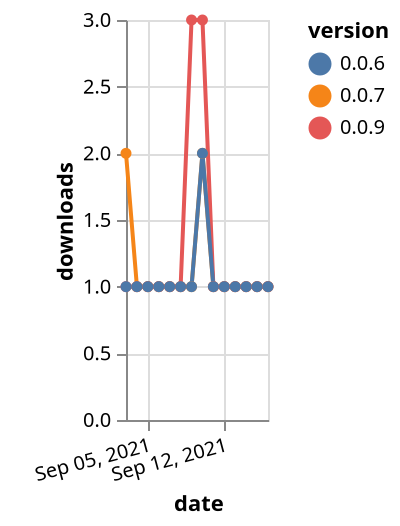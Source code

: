 {"$schema": "https://vega.github.io/schema/vega-lite/v5.json", "description": "A simple bar chart with embedded data.", "data": {"values": [{"date": "2021-09-03", "total": 162, "delta": 2, "version": "0.0.7"}, {"date": "2021-09-04", "total": 163, "delta": 1, "version": "0.0.7"}, {"date": "2021-09-05", "total": 164, "delta": 1, "version": "0.0.7"}, {"date": "2021-09-06", "total": 165, "delta": 1, "version": "0.0.7"}, {"date": "2021-09-07", "total": 166, "delta": 1, "version": "0.0.7"}, {"date": "2021-09-08", "total": 167, "delta": 1, "version": "0.0.7"}, {"date": "2021-09-09", "total": 168, "delta": 1, "version": "0.0.7"}, {"date": "2021-09-10", "total": 170, "delta": 2, "version": "0.0.7"}, {"date": "2021-09-11", "total": 171, "delta": 1, "version": "0.0.7"}, {"date": "2021-09-12", "total": 172, "delta": 1, "version": "0.0.7"}, {"date": "2021-09-13", "total": 173, "delta": 1, "version": "0.0.7"}, {"date": "2021-09-14", "total": 174, "delta": 1, "version": "0.0.7"}, {"date": "2021-09-15", "total": 175, "delta": 1, "version": "0.0.7"}, {"date": "2021-09-16", "total": 176, "delta": 1, "version": "0.0.7"}, {"date": "2021-09-03", "total": 210, "delta": 1, "version": "0.0.9"}, {"date": "2021-09-04", "total": 211, "delta": 1, "version": "0.0.9"}, {"date": "2021-09-05", "total": 212, "delta": 1, "version": "0.0.9"}, {"date": "2021-09-06", "total": 213, "delta": 1, "version": "0.0.9"}, {"date": "2021-09-07", "total": 214, "delta": 1, "version": "0.0.9"}, {"date": "2021-09-08", "total": 215, "delta": 1, "version": "0.0.9"}, {"date": "2021-09-09", "total": 218, "delta": 3, "version": "0.0.9"}, {"date": "2021-09-10", "total": 221, "delta": 3, "version": "0.0.9"}, {"date": "2021-09-11", "total": 222, "delta": 1, "version": "0.0.9"}, {"date": "2021-09-12", "total": 223, "delta": 1, "version": "0.0.9"}, {"date": "2021-09-13", "total": 224, "delta": 1, "version": "0.0.9"}, {"date": "2021-09-14", "total": 225, "delta": 1, "version": "0.0.9"}, {"date": "2021-09-15", "total": 226, "delta": 1, "version": "0.0.9"}, {"date": "2021-09-16", "total": 227, "delta": 1, "version": "0.0.9"}, {"date": "2021-09-03", "total": 231, "delta": 1, "version": "0.0.6"}, {"date": "2021-09-04", "total": 232, "delta": 1, "version": "0.0.6"}, {"date": "2021-09-05", "total": 233, "delta": 1, "version": "0.0.6"}, {"date": "2021-09-06", "total": 234, "delta": 1, "version": "0.0.6"}, {"date": "2021-09-07", "total": 235, "delta": 1, "version": "0.0.6"}, {"date": "2021-09-08", "total": 236, "delta": 1, "version": "0.0.6"}, {"date": "2021-09-09", "total": 237, "delta": 1, "version": "0.0.6"}, {"date": "2021-09-10", "total": 239, "delta": 2, "version": "0.0.6"}, {"date": "2021-09-11", "total": 240, "delta": 1, "version": "0.0.6"}, {"date": "2021-09-12", "total": 241, "delta": 1, "version": "0.0.6"}, {"date": "2021-09-13", "total": 242, "delta": 1, "version": "0.0.6"}, {"date": "2021-09-14", "total": 243, "delta": 1, "version": "0.0.6"}, {"date": "2021-09-15", "total": 244, "delta": 1, "version": "0.0.6"}, {"date": "2021-09-16", "total": 245, "delta": 1, "version": "0.0.6"}]}, "width": "container", "mark": {"type": "line", "point": {"filled": true}}, "encoding": {"x": {"field": "date", "type": "temporal", "timeUnit": "yearmonthdate", "title": "date", "axis": {"labelAngle": -15}}, "y": {"field": "delta", "type": "quantitative", "title": "downloads"}, "color": {"field": "version", "type": "nominal"}, "tooltip": {"field": "delta"}}}